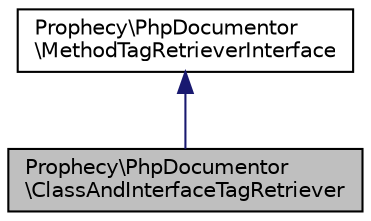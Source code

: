 digraph "Prophecy\PhpDocumentor\ClassAndInterfaceTagRetriever"
{
  edge [fontname="Helvetica",fontsize="10",labelfontname="Helvetica",labelfontsize="10"];
  node [fontname="Helvetica",fontsize="10",shape=record];
  Node2 [label="Prophecy\\PhpDocumentor\l\\ClassAndInterfaceTagRetriever",height=0.2,width=0.4,color="black", fillcolor="grey75", style="filled", fontcolor="black"];
  Node3 -> Node2 [dir="back",color="midnightblue",fontsize="10",style="solid",fontname="Helvetica"];
  Node3 [label="Prophecy\\PhpDocumentor\l\\MethodTagRetrieverInterface",height=0.2,width=0.4,color="black", fillcolor="white", style="filled",URL="$interfaceProphecy_1_1PhpDocumentor_1_1MethodTagRetrieverInterface.html"];
}
